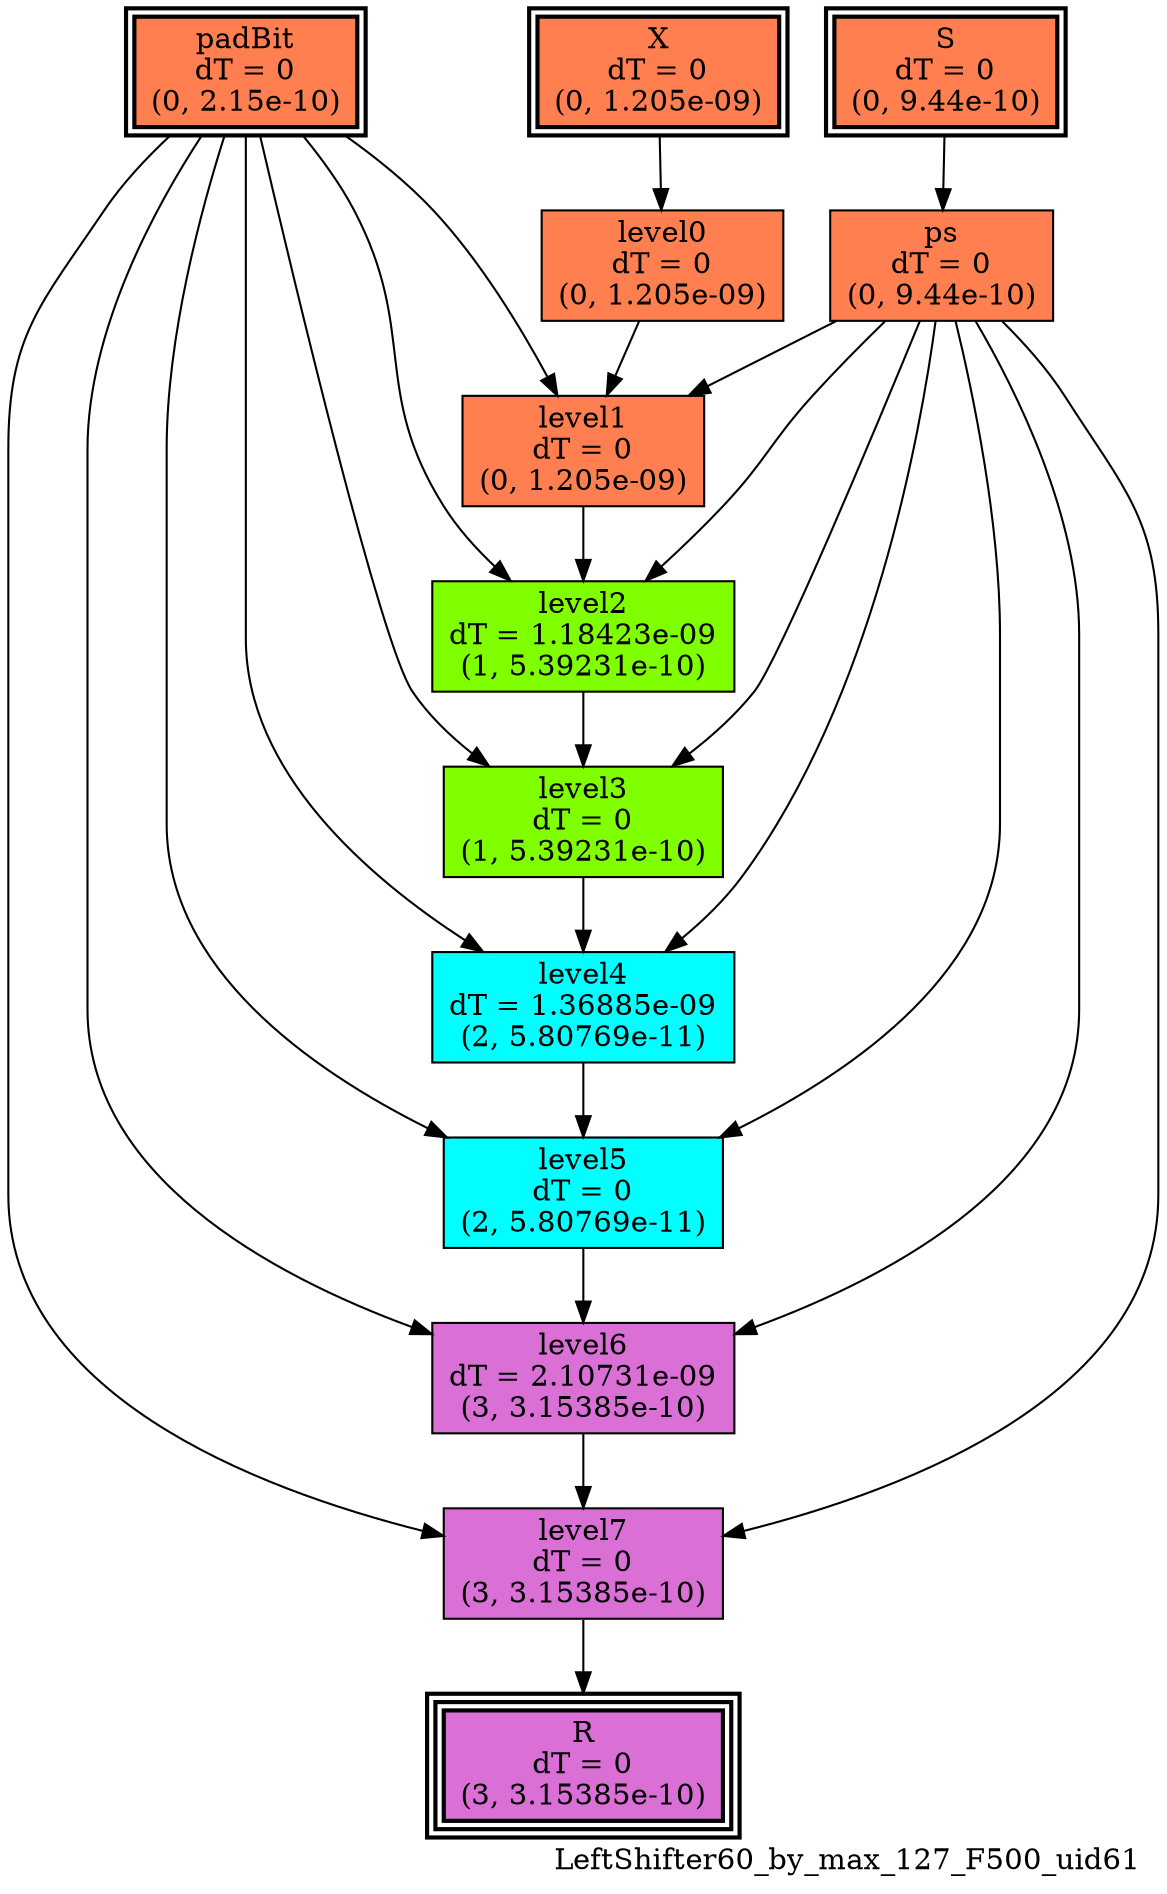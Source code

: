 digraph LeftShifter60_by_max_127_F500_uid61
{
	//graph drawing options
	label=LeftShifter60_by_max_127_F500_uid61;
	labelloc=bottom;
	labeljust=right;
	ratio=auto;
	nodesep=0.25;
	ranksep=0.5;

	//input/output signals of operator LeftShifter60_by_max_127_F500_uid61
	X__LeftShifter60_by_max_127_F500_uid61 [ label="X\ndT = 0\n(0, 1.205e-09)", shape=box, color=black, style="bold, filled", fillcolor=coral, peripheries=2 ];
	S__LeftShifter60_by_max_127_F500_uid61 [ label="S\ndT = 0\n(0, 9.44e-10)", shape=box, color=black, style="bold, filled", fillcolor=coral, peripheries=2 ];
	padBit__LeftShifter60_by_max_127_F500_uid61 [ label="padBit\ndT = 0\n(0, 2.15e-10)", shape=box, color=black, style="bold, filled", fillcolor=coral, peripheries=2 ];
	R__LeftShifter60_by_max_127_F500_uid61 [ label="R\ndT = 0\n(3, 3.15385e-10)", shape=box, color=black, style="bold, filled", fillcolor=orchid, peripheries=3 ];
	{rank=same X__LeftShifter60_by_max_127_F500_uid61, S__LeftShifter60_by_max_127_F500_uid61, padBit__LeftShifter60_by_max_127_F500_uid61};
	{rank=same R__LeftShifter60_by_max_127_F500_uid61};
	//internal signals of operator LeftShifter60_by_max_127_F500_uid61
	ps__LeftShifter60_by_max_127_F500_uid61 [ label="ps\ndT = 0\n(0, 9.44e-10)", shape=box, color=black, style=filled, fillcolor=coral, peripheries=1 ];
	level0__LeftShifter60_by_max_127_F500_uid61 [ label="level0\ndT = 0\n(0, 1.205e-09)", shape=box, color=black, style=filled, fillcolor=coral, peripheries=1 ];
	level1__LeftShifter60_by_max_127_F500_uid61 [ label="level1\ndT = 0\n(0, 1.205e-09)", shape=box, color=black, style=filled, fillcolor=coral, peripheries=1 ];
	level2__LeftShifter60_by_max_127_F500_uid61 [ label="level2\ndT = 1.18423e-09\n(1, 5.39231e-10)", shape=box, color=black, style=filled, fillcolor=chartreuse, peripheries=1 ];
	level3__LeftShifter60_by_max_127_F500_uid61 [ label="level3\ndT = 0\n(1, 5.39231e-10)", shape=box, color=black, style=filled, fillcolor=chartreuse, peripheries=1 ];
	level4__LeftShifter60_by_max_127_F500_uid61 [ label="level4\ndT = 1.36885e-09\n(2, 5.80769e-11)", shape=box, color=black, style=filled, fillcolor=cyan, peripheries=1 ];
	level5__LeftShifter60_by_max_127_F500_uid61 [ label="level5\ndT = 0\n(2, 5.80769e-11)", shape=box, color=black, style=filled, fillcolor=cyan, peripheries=1 ];
	level6__LeftShifter60_by_max_127_F500_uid61 [ label="level6\ndT = 2.10731e-09\n(3, 3.15385e-10)", shape=box, color=black, style=filled, fillcolor=orchid, peripheries=1 ];
	level7__LeftShifter60_by_max_127_F500_uid61 [ label="level7\ndT = 0\n(3, 3.15385e-10)", shape=box, color=black, style=filled, fillcolor=orchid, peripheries=1 ];

	//subcomponents of operator LeftShifter60_by_max_127_F500_uid61

	//input and internal signal connections of operator LeftShifter60_by_max_127_F500_uid61
	X__LeftShifter60_by_max_127_F500_uid61 -> level0__LeftShifter60_by_max_127_F500_uid61 [ arrowhead=normal, arrowsize=1.0, arrowtail=normal, color=black, dir=forward  ];
	S__LeftShifter60_by_max_127_F500_uid61 -> ps__LeftShifter60_by_max_127_F500_uid61 [ arrowhead=normal, arrowsize=1.0, arrowtail=normal, color=black, dir=forward  ];
	padBit__LeftShifter60_by_max_127_F500_uid61 -> level1__LeftShifter60_by_max_127_F500_uid61 [ arrowhead=normal, arrowsize=1.0, arrowtail=normal, color=black, dir=forward  ];
	padBit__LeftShifter60_by_max_127_F500_uid61 -> level2__LeftShifter60_by_max_127_F500_uid61 [ arrowhead=normal, arrowsize=1.0, arrowtail=normal, color=black, dir=forward  ];
	padBit__LeftShifter60_by_max_127_F500_uid61 -> level3__LeftShifter60_by_max_127_F500_uid61 [ arrowhead=normal, arrowsize=1.0, arrowtail=normal, color=black, dir=forward  ];
	padBit__LeftShifter60_by_max_127_F500_uid61 -> level4__LeftShifter60_by_max_127_F500_uid61 [ arrowhead=normal, arrowsize=1.0, arrowtail=normal, color=black, dir=forward  ];
	padBit__LeftShifter60_by_max_127_F500_uid61 -> level5__LeftShifter60_by_max_127_F500_uid61 [ arrowhead=normal, arrowsize=1.0, arrowtail=normal, color=black, dir=forward  ];
	padBit__LeftShifter60_by_max_127_F500_uid61 -> level6__LeftShifter60_by_max_127_F500_uid61 [ arrowhead=normal, arrowsize=1.0, arrowtail=normal, color=black, dir=forward  ];
	padBit__LeftShifter60_by_max_127_F500_uid61 -> level7__LeftShifter60_by_max_127_F500_uid61 [ arrowhead=normal, arrowsize=1.0, arrowtail=normal, color=black, dir=forward  ];
	ps__LeftShifter60_by_max_127_F500_uid61 -> level1__LeftShifter60_by_max_127_F500_uid61 [ arrowhead=normal, arrowsize=1.0, arrowtail=normal, color=black, dir=forward  ];
	ps__LeftShifter60_by_max_127_F500_uid61 -> level2__LeftShifter60_by_max_127_F500_uid61 [ arrowhead=normal, arrowsize=1.0, arrowtail=normal, color=black, dir=forward  ];
	ps__LeftShifter60_by_max_127_F500_uid61 -> level3__LeftShifter60_by_max_127_F500_uid61 [ arrowhead=normal, arrowsize=1.0, arrowtail=normal, color=black, dir=forward  ];
	ps__LeftShifter60_by_max_127_F500_uid61 -> level4__LeftShifter60_by_max_127_F500_uid61 [ arrowhead=normal, arrowsize=1.0, arrowtail=normal, color=black, dir=forward  ];
	ps__LeftShifter60_by_max_127_F500_uid61 -> level5__LeftShifter60_by_max_127_F500_uid61 [ arrowhead=normal, arrowsize=1.0, arrowtail=normal, color=black, dir=forward  ];
	ps__LeftShifter60_by_max_127_F500_uid61 -> level6__LeftShifter60_by_max_127_F500_uid61 [ arrowhead=normal, arrowsize=1.0, arrowtail=normal, color=black, dir=forward  ];
	ps__LeftShifter60_by_max_127_F500_uid61 -> level7__LeftShifter60_by_max_127_F500_uid61 [ arrowhead=normal, arrowsize=1.0, arrowtail=normal, color=black, dir=forward  ];
	level0__LeftShifter60_by_max_127_F500_uid61 -> level1__LeftShifter60_by_max_127_F500_uid61 [ arrowhead=normal, arrowsize=1.0, arrowtail=normal, color=black, dir=forward  ];
	level1__LeftShifter60_by_max_127_F500_uid61 -> level2__LeftShifter60_by_max_127_F500_uid61 [ arrowhead=normal, arrowsize=1.0, arrowtail=normal, color=black, dir=forward  ];
	level2__LeftShifter60_by_max_127_F500_uid61 -> level3__LeftShifter60_by_max_127_F500_uid61 [ arrowhead=normal, arrowsize=1.0, arrowtail=normal, color=black, dir=forward  ];
	level3__LeftShifter60_by_max_127_F500_uid61 -> level4__LeftShifter60_by_max_127_F500_uid61 [ arrowhead=normal, arrowsize=1.0, arrowtail=normal, color=black, dir=forward  ];
	level4__LeftShifter60_by_max_127_F500_uid61 -> level5__LeftShifter60_by_max_127_F500_uid61 [ arrowhead=normal, arrowsize=1.0, arrowtail=normal, color=black, dir=forward  ];
	level5__LeftShifter60_by_max_127_F500_uid61 -> level6__LeftShifter60_by_max_127_F500_uid61 [ arrowhead=normal, arrowsize=1.0, arrowtail=normal, color=black, dir=forward  ];
	level6__LeftShifter60_by_max_127_F500_uid61 -> level7__LeftShifter60_by_max_127_F500_uid61 [ arrowhead=normal, arrowsize=1.0, arrowtail=normal, color=black, dir=forward  ];
	level7__LeftShifter60_by_max_127_F500_uid61 -> R__LeftShifter60_by_max_127_F500_uid61 [ arrowhead=normal, arrowsize=1.0, arrowtail=normal, color=black, dir=forward  ];
}

